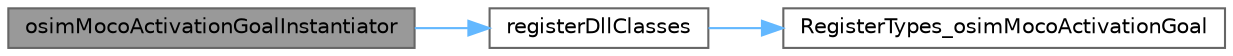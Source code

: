 digraph "osimMocoActivationGoalInstantiator"
{
 // LATEX_PDF_SIZE
  bgcolor="transparent";
  edge [fontname=Helvetica,fontsize=10,labelfontname=Helvetica,labelfontsize=10];
  node [fontname=Helvetica,fontsize=10,shape=box,height=0.2,width=0.4];
  rankdir="LR";
  Node1 [id="Node000001",label="osimMocoActivationGoalInstantiator",height=0.2,width=0.4,color="gray40", fillcolor="grey60", style="filled", fontcolor="black",tooltip=" "];
  Node1 -> Node2 [id="edge1_Node000001_Node000002",color="steelblue1",style="solid",tooltip=" "];
  Node2 [id="Node000002",label="registerDllClasses",height=0.2,width=0.4,color="grey40", fillcolor="white", style="filled",URL="$classosim_moco_activation_goal_instantiator.html#a6a9f3524a98908a52ee811ee1b3e7471",tooltip=" "];
  Node2 -> Node3 [id="edge2_Node000002_Node000003",color="steelblue1",style="solid",tooltip=" "];
  Node3 [id="Node000003",label="RegisterTypes_osimMocoActivationGoal",height=0.2,width=0.4,color="grey40", fillcolor="white", style="filled",URL="$compat_2_moco_activation_goal_2_register_types__osim_moco_activation_goal_8cpp.html#af5a73af47821f9c51231df5cdf25f4e8",tooltip=" "];
}

